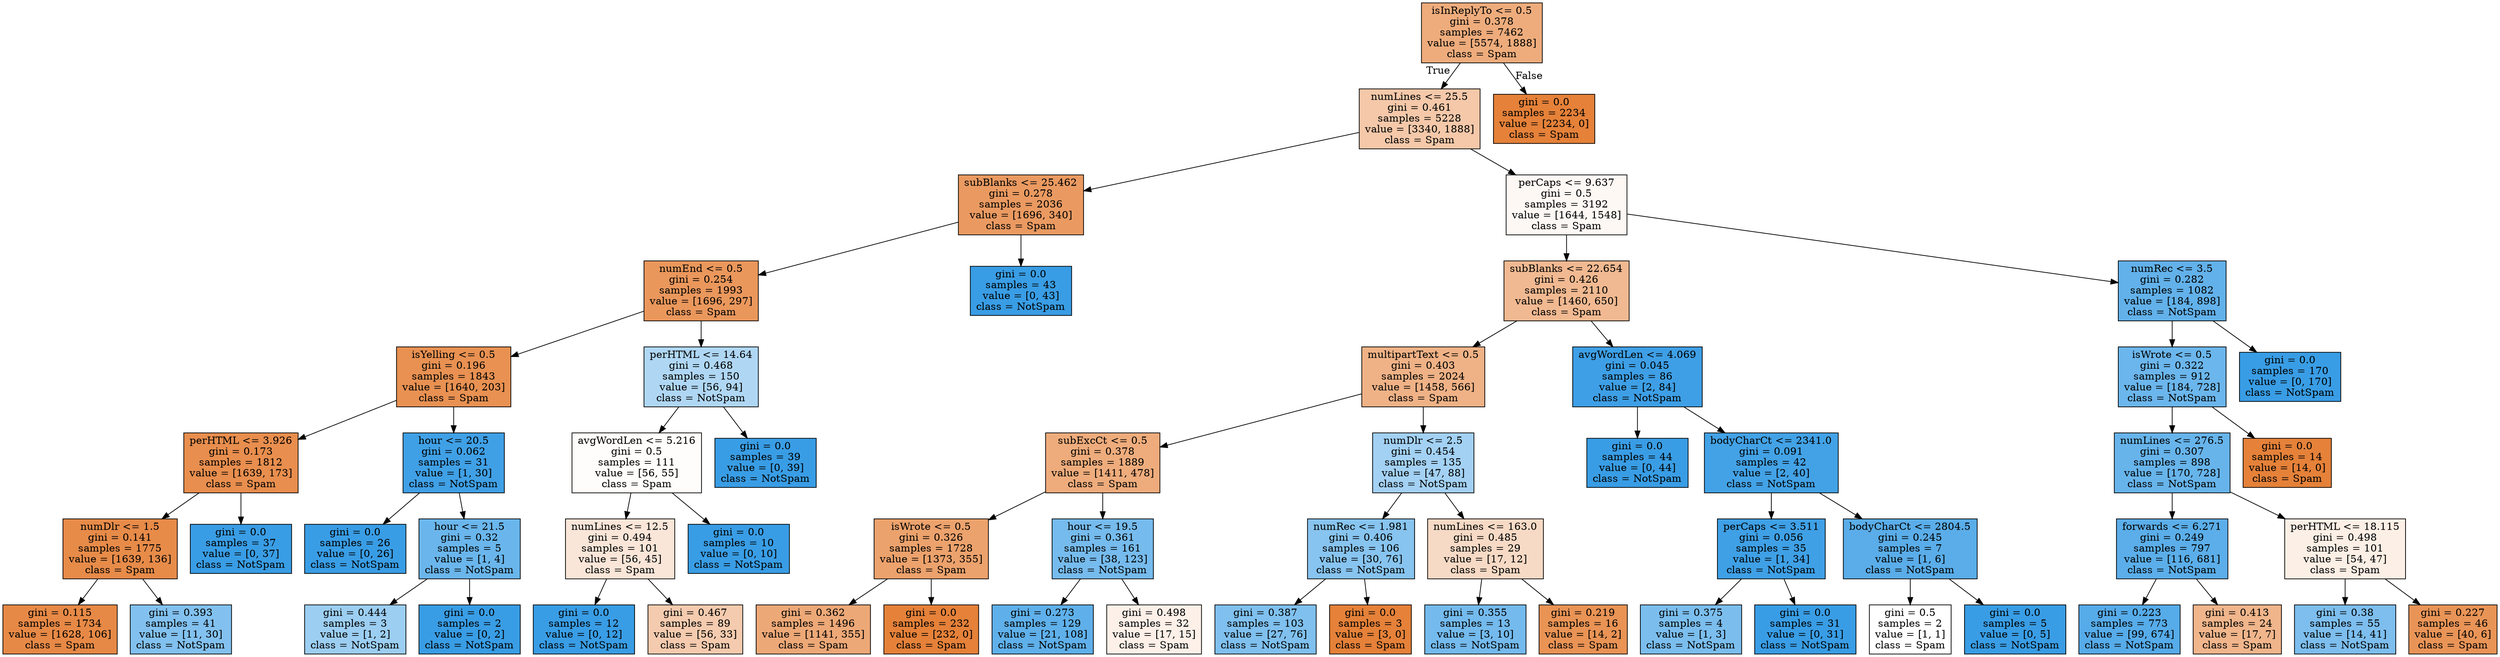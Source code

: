 digraph Tree {
node [shape=box, style="filled", color="black"] ;
0 [label="isInReplyTo <= 0.5\ngini = 0.378\nsamples = 7462\nvalue = [5574, 1888]\nclass = Spam", fillcolor="#eeac7c"] ;
1 [label="numLines <= 25.5\ngini = 0.461\nsamples = 5228\nvalue = [3340, 1888]\nclass = Spam", fillcolor="#f4c8a9"] ;
0 -> 1 [labeldistance=2.5, labelangle=45, headlabel="True"] ;
2 [label="subBlanks <= 25.462\ngini = 0.278\nsamples = 2036\nvalue = [1696, 340]\nclass = Spam", fillcolor="#ea9a61"] ;
1 -> 2 ;
3 [label="numEnd <= 0.5\ngini = 0.254\nsamples = 1993\nvalue = [1696, 297]\nclass = Spam", fillcolor="#ea975c"] ;
2 -> 3 ;
4 [label="isYelling <= 0.5\ngini = 0.196\nsamples = 1843\nvalue = [1640, 203]\nclass = Spam", fillcolor="#e89152"] ;
3 -> 4 ;
5 [label="perHTML <= 3.926\ngini = 0.173\nsamples = 1812\nvalue = [1639, 173]\nclass = Spam", fillcolor="#e88e4e"] ;
4 -> 5 ;
6 [label="numDlr <= 1.5\ngini = 0.141\nsamples = 1775\nvalue = [1639, 136]\nclass = Spam", fillcolor="#e78b49"] ;
5 -> 6 ;
7 [label="gini = 0.115\nsamples = 1734\nvalue = [1628, 106]\nclass = Spam", fillcolor="#e78946"] ;
6 -> 7 ;
8 [label="gini = 0.393\nsamples = 41\nvalue = [11, 30]\nclass = NotSpam", fillcolor="#82c1ef"] ;
6 -> 8 ;
9 [label="gini = 0.0\nsamples = 37\nvalue = [0, 37]\nclass = NotSpam", fillcolor="#399de5"] ;
5 -> 9 ;
10 [label="hour <= 20.5\ngini = 0.062\nsamples = 31\nvalue = [1, 30]\nclass = NotSpam", fillcolor="#40a0e6"] ;
4 -> 10 ;
11 [label="gini = 0.0\nsamples = 26\nvalue = [0, 26]\nclass = NotSpam", fillcolor="#399de5"] ;
10 -> 11 ;
12 [label="hour <= 21.5\ngini = 0.32\nsamples = 5\nvalue = [1, 4]\nclass = NotSpam", fillcolor="#6ab6ec"] ;
10 -> 12 ;
13 [label="gini = 0.444\nsamples = 3\nvalue = [1, 2]\nclass = NotSpam", fillcolor="#9ccef2"] ;
12 -> 13 ;
14 [label="gini = 0.0\nsamples = 2\nvalue = [0, 2]\nclass = NotSpam", fillcolor="#399de5"] ;
12 -> 14 ;
15 [label="perHTML <= 14.64\ngini = 0.468\nsamples = 150\nvalue = [56, 94]\nclass = NotSpam", fillcolor="#afd7f4"] ;
3 -> 15 ;
16 [label="avgWordLen <= 5.216\ngini = 0.5\nsamples = 111\nvalue = [56, 55]\nclass = Spam", fillcolor="#fffdfb"] ;
15 -> 16 ;
17 [label="numLines <= 12.5\ngini = 0.494\nsamples = 101\nvalue = [56, 45]\nclass = Spam", fillcolor="#fae6d8"] ;
16 -> 17 ;
18 [label="gini = 0.0\nsamples = 12\nvalue = [0, 12]\nclass = NotSpam", fillcolor="#399de5"] ;
17 -> 18 ;
19 [label="gini = 0.467\nsamples = 89\nvalue = [56, 33]\nclass = Spam", fillcolor="#f4cbae"] ;
17 -> 19 ;
20 [label="gini = 0.0\nsamples = 10\nvalue = [0, 10]\nclass = NotSpam", fillcolor="#399de5"] ;
16 -> 20 ;
21 [label="gini = 0.0\nsamples = 39\nvalue = [0, 39]\nclass = NotSpam", fillcolor="#399de5"] ;
15 -> 21 ;
22 [label="gini = 0.0\nsamples = 43\nvalue = [0, 43]\nclass = NotSpam", fillcolor="#399de5"] ;
2 -> 22 ;
23 [label="perCaps <= 9.637\ngini = 0.5\nsamples = 3192\nvalue = [1644, 1548]\nclass = Spam", fillcolor="#fdf8f3"] ;
1 -> 23 ;
24 [label="subBlanks <= 22.654\ngini = 0.426\nsamples = 2110\nvalue = [1460, 650]\nclass = Spam", fillcolor="#f1b991"] ;
23 -> 24 ;
25 [label="multipartText <= 0.5\ngini = 0.403\nsamples = 2024\nvalue = [1458, 566]\nclass = Spam", fillcolor="#efb286"] ;
24 -> 25 ;
26 [label="subExcCt <= 0.5\ngini = 0.378\nsamples = 1889\nvalue = [1411, 478]\nclass = Spam", fillcolor="#eeac7c"] ;
25 -> 26 ;
27 [label="isWrote <= 0.5\ngini = 0.326\nsamples = 1728\nvalue = [1373, 355]\nclass = Spam", fillcolor="#eca26c"] ;
26 -> 27 ;
28 [label="gini = 0.362\nsamples = 1496\nvalue = [1141, 355]\nclass = Spam", fillcolor="#eda877"] ;
27 -> 28 ;
29 [label="gini = 0.0\nsamples = 232\nvalue = [232, 0]\nclass = Spam", fillcolor="#e58139"] ;
27 -> 29 ;
30 [label="hour <= 19.5\ngini = 0.361\nsamples = 161\nvalue = [38, 123]\nclass = NotSpam", fillcolor="#76bbed"] ;
26 -> 30 ;
31 [label="gini = 0.273\nsamples = 129\nvalue = [21, 108]\nclass = NotSpam", fillcolor="#5fb0ea"] ;
30 -> 31 ;
32 [label="gini = 0.498\nsamples = 32\nvalue = [17, 15]\nclass = Spam", fillcolor="#fcf0e8"] ;
30 -> 32 ;
33 [label="numDlr <= 2.5\ngini = 0.454\nsamples = 135\nvalue = [47, 88]\nclass = NotSpam", fillcolor="#a3d1f3"] ;
25 -> 33 ;
34 [label="numRec <= 1.981\ngini = 0.406\nsamples = 106\nvalue = [30, 76]\nclass = NotSpam", fillcolor="#87c4ef"] ;
33 -> 34 ;
35 [label="gini = 0.387\nsamples = 103\nvalue = [27, 76]\nclass = NotSpam", fillcolor="#7fc0ee"] ;
34 -> 35 ;
36 [label="gini = 0.0\nsamples = 3\nvalue = [3, 0]\nclass = Spam", fillcolor="#e58139"] ;
34 -> 36 ;
37 [label="numLines <= 163.0\ngini = 0.485\nsamples = 29\nvalue = [17, 12]\nclass = Spam", fillcolor="#f7dac5"] ;
33 -> 37 ;
38 [label="gini = 0.355\nsamples = 13\nvalue = [3, 10]\nclass = NotSpam", fillcolor="#74baed"] ;
37 -> 38 ;
39 [label="gini = 0.219\nsamples = 16\nvalue = [14, 2]\nclass = Spam", fillcolor="#e99355"] ;
37 -> 39 ;
40 [label="avgWordLen <= 4.069\ngini = 0.045\nsamples = 86\nvalue = [2, 84]\nclass = NotSpam", fillcolor="#3e9fe6"] ;
24 -> 40 ;
41 [label="gini = 0.0\nsamples = 44\nvalue = [0, 44]\nclass = NotSpam", fillcolor="#399de5"] ;
40 -> 41 ;
42 [label="bodyCharCt <= 2341.0\ngini = 0.091\nsamples = 42\nvalue = [2, 40]\nclass = NotSpam", fillcolor="#43a2e6"] ;
40 -> 42 ;
43 [label="perCaps <= 3.511\ngini = 0.056\nsamples = 35\nvalue = [1, 34]\nclass = NotSpam", fillcolor="#3fa0e6"] ;
42 -> 43 ;
44 [label="gini = 0.375\nsamples = 4\nvalue = [1, 3]\nclass = NotSpam", fillcolor="#7bbeee"] ;
43 -> 44 ;
45 [label="gini = 0.0\nsamples = 31\nvalue = [0, 31]\nclass = NotSpam", fillcolor="#399de5"] ;
43 -> 45 ;
46 [label="bodyCharCt <= 2804.5\ngini = 0.245\nsamples = 7\nvalue = [1, 6]\nclass = NotSpam", fillcolor="#5aade9"] ;
42 -> 46 ;
47 [label="gini = 0.5\nsamples = 2\nvalue = [1, 1]\nclass = Spam", fillcolor="#ffffff"] ;
46 -> 47 ;
48 [label="gini = 0.0\nsamples = 5\nvalue = [0, 5]\nclass = NotSpam", fillcolor="#399de5"] ;
46 -> 48 ;
49 [label="numRec <= 3.5\ngini = 0.282\nsamples = 1082\nvalue = [184, 898]\nclass = NotSpam", fillcolor="#62b1ea"] ;
23 -> 49 ;
50 [label="isWrote <= 0.5\ngini = 0.322\nsamples = 912\nvalue = [184, 728]\nclass = NotSpam", fillcolor="#6bb6ec"] ;
49 -> 50 ;
51 [label="numLines <= 276.5\ngini = 0.307\nsamples = 898\nvalue = [170, 728]\nclass = NotSpam", fillcolor="#67b4eb"] ;
50 -> 51 ;
52 [label="forwards <= 6.271\ngini = 0.249\nsamples = 797\nvalue = [116, 681]\nclass = NotSpam", fillcolor="#5baee9"] ;
51 -> 52 ;
53 [label="gini = 0.223\nsamples = 773\nvalue = [99, 674]\nclass = NotSpam", fillcolor="#56abe9"] ;
52 -> 53 ;
54 [label="gini = 0.413\nsamples = 24\nvalue = [17, 7]\nclass = Spam", fillcolor="#f0b58b"] ;
52 -> 54 ;
55 [label="perHTML <= 18.115\ngini = 0.498\nsamples = 101\nvalue = [54, 47]\nclass = Spam", fillcolor="#fcefe5"] ;
51 -> 55 ;
56 [label="gini = 0.38\nsamples = 55\nvalue = [14, 41]\nclass = NotSpam", fillcolor="#7dbeee"] ;
55 -> 56 ;
57 [label="gini = 0.227\nsamples = 46\nvalue = [40, 6]\nclass = Spam", fillcolor="#e99457"] ;
55 -> 57 ;
58 [label="gini = 0.0\nsamples = 14\nvalue = [14, 0]\nclass = Spam", fillcolor="#e58139"] ;
50 -> 58 ;
59 [label="gini = 0.0\nsamples = 170\nvalue = [0, 170]\nclass = NotSpam", fillcolor="#399de5"] ;
49 -> 59 ;
60 [label="gini = 0.0\nsamples = 2234\nvalue = [2234, 0]\nclass = Spam", fillcolor="#e58139"] ;
0 -> 60 [labeldistance=2.5, labelangle=-45, headlabel="False"] ;
}